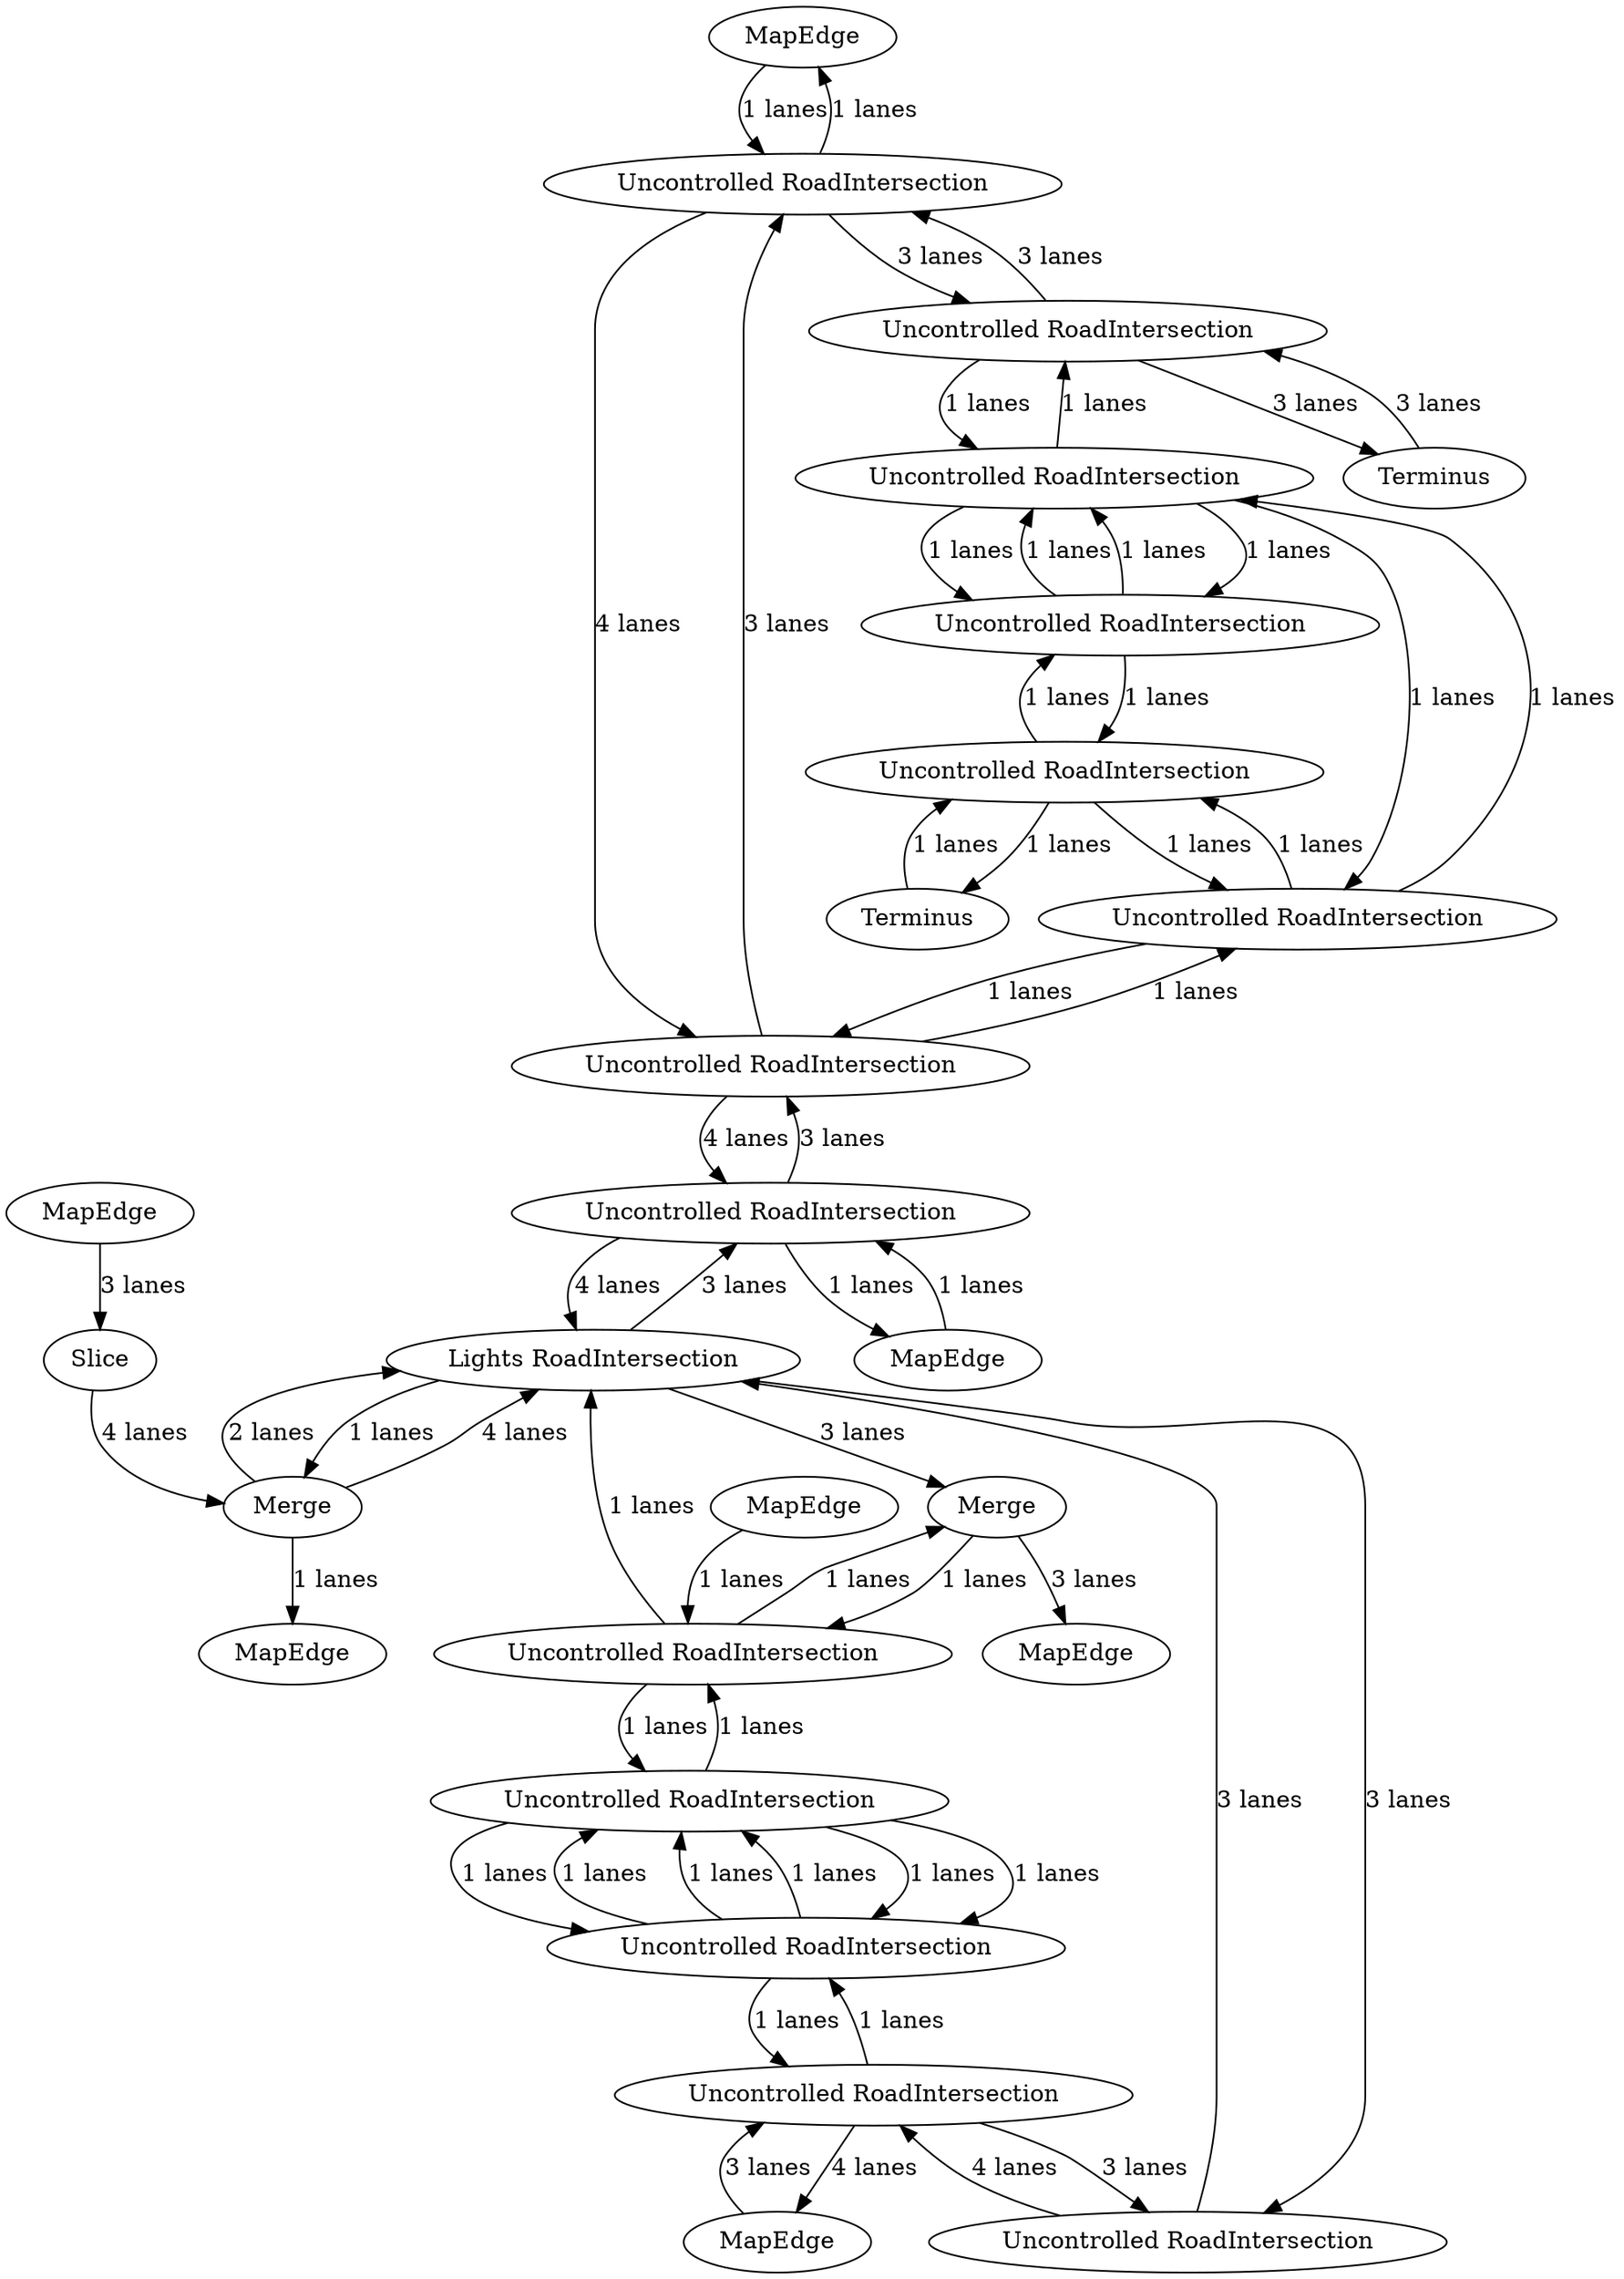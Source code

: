digraph {
    0 [ label = "MapEdge" ]
    1 [ label = "Uncontrolled RoadIntersection" ]
    2 [ label = "MapEdge" ]
    3 [ label = "Uncontrolled RoadIntersection" ]
    4 [ label = "MapEdge" ]
    5 [ label = "Slice" ]
    6 [ label = "Merge" ]
    7 [ label = "MapEdge" ]
    8 [ label = "Terminus" ]
    9 [ label = "Lights RoadIntersection" ]
    10 [ label = "Uncontrolled RoadIntersection" ]
    11 [ label = "MapEdge" ]
    12 [ label = "MapEdge" ]
    13 [ label = "MapEdge" ]
    14 [ label = "Terminus" ]
    15 [ label = "Uncontrolled RoadIntersection" ]
    16 [ label = "Uncontrolled RoadIntersection" ]
    17 [ label = "Uncontrolled RoadIntersection" ]
    18 [ label = "Uncontrolled RoadIntersection" ]
    19 [ label = "Merge" ]
    20 [ label = "Uncontrolled RoadIntersection" ]
    21 [ label = "Uncontrolled RoadIntersection" ]
    22 [ label = "Uncontrolled RoadIntersection" ]
    23 [ label = "Uncontrolled RoadIntersection" ]
    24 [ label = "Uncontrolled RoadIntersection" ]
    25 [ label = "Uncontrolled RoadIntersection" ]
    0 -> 1 [ label = "1 lanes" ]
    1 -> 0 [ label = "1 lanes" ]
    2 -> 3 [ label = "1 lanes" ]
    3 -> 2 [ label = "1 lanes" ]
    3 -> 20 [ label = "3 lanes" ]
    20 -> 3 [ label = "4 lanes" ]
    20 -> 1 [ label = "3 lanes" ]
    1 -> 20 [ label = "4 lanes" ]
    19 -> 4 [ label = "3 lanes" ]
    5 -> 6 [ label = "4 lanes" ]
    6 -> 9 [ label = "4 lanes" ]
    7 -> 5 [ label = "3 lanes" ]
    1 -> 21 [ label = "3 lanes" ]
    21 -> 1 [ label = "3 lanes" ]
    21 -> 8 [ label = "3 lanes" ]
    8 -> 21 [ label = "3 lanes" ]
    9 -> 19 [ label = "3 lanes" ]
    6 -> 9 [ label = "2 lanes" ]
    9 -> 3 [ label = "3 lanes" ]
    3 -> 9 [ label = "4 lanes" ]
    10 -> 9 [ label = "3 lanes" ]
    9 -> 10 [ label = "3 lanes" ]
    11 -> 15 [ label = "3 lanes" ]
    15 -> 11 [ label = "4 lanes" ]
    15 -> 10 [ label = "3 lanes" ]
    10 -> 15 [ label = "4 lanes" ]
    6 -> 12 [ label = "1 lanes" ]
    9 -> 6 [ label = "1 lanes" ]
    18 -> 9 [ label = "1 lanes" ]
    13 -> 18 [ label = "1 lanes" ]
    22 -> 25 [ label = "1 lanes" ]
    25 -> 22 [ label = "1 lanes" ]
    25 -> 24 [ label = "1 lanes" ]
    24 -> 25 [ label = "1 lanes" ]
    24 -> 14 [ label = "1 lanes" ]
    14 -> 24 [ label = "1 lanes" ]
    15 -> 16 [ label = "1 lanes" ]
    16 -> 15 [ label = "1 lanes" ]
    16 -> 17 [ label = "1 lanes" ]
    17 -> 16 [ label = "1 lanes" ]
    16 -> 17 [ label = "1 lanes" ]
    17 -> 16 [ label = "1 lanes" ]
    17 -> 18 [ label = "1 lanes" ]
    18 -> 17 [ label = "1 lanes" ]
    18 -> 19 [ label = "1 lanes" ]
    19 -> 18 [ label = "1 lanes" ]
    16 -> 17 [ label = "1 lanes" ]
    17 -> 16 [ label = "1 lanes" ]
    20 -> 23 [ label = "1 lanes" ]
    23 -> 20 [ label = "1 lanes" ]
    23 -> 22 [ label = "1 lanes" ]
    22 -> 23 [ label = "1 lanes" ]
    21 -> 22 [ label = "1 lanes" ]
    22 -> 21 [ label = "1 lanes" ]
    22 -> 25 [ label = "1 lanes" ]
    25 -> 22 [ label = "1 lanes" ]
    23 -> 24 [ label = "1 lanes" ]
    24 -> 23 [ label = "1 lanes" ]
}
